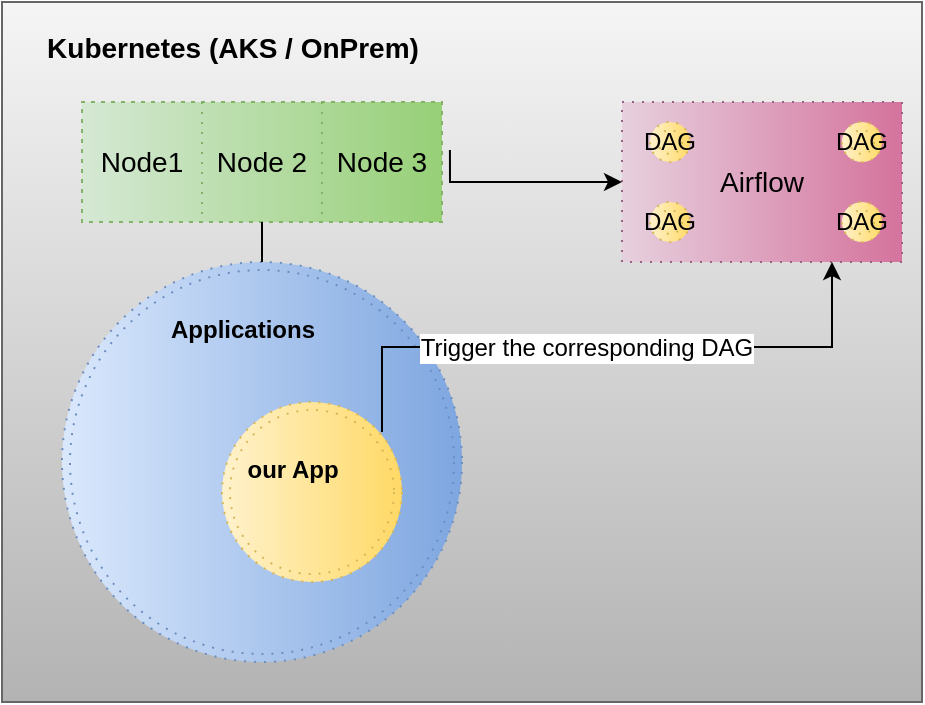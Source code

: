 <mxfile version="16.6.2" type="github">
  <diagram id="mIwNi9Hr0O3qaFUjUJp0" name="Page-1">
    <mxGraphModel dx="853" dy="648" grid="1" gridSize="10" guides="1" tooltips="1" connect="1" arrows="1" fold="1" page="1" pageScale="1" pageWidth="827" pageHeight="1169" math="0" shadow="0">
      <root>
        <mxCell id="0" />
        <mxCell id="1" parent="0" />
        <mxCell id="J7JKfiULfeazDq4PG8Th-1" value="" style="rounded=0;whiteSpace=wrap;html=1;fillColor=#f5f5f5;strokeColor=#666666;gradientColor=#b3b3b3;" parent="1" vertex="1">
          <mxGeometry x="50" y="120" width="460" height="350" as="geometry" />
        </mxCell>
        <mxCell id="kR7jz3Ybea96GFAlg0oj-2" value="&lt;font style=&quot;font-size: 14px&quot;&gt;Kubernetes (AKS / OnPrem)&lt;/font&gt;" style="text;strokeColor=none;fillColor=none;html=1;fontSize=24;fontStyle=1;verticalAlign=middle;align=center;" vertex="1" parent="1">
          <mxGeometry x="70" y="120" width="190" height="40" as="geometry" />
        </mxCell>
        <mxCell id="kR7jz3Ybea96GFAlg0oj-4" value="Airflow" style="html=1;whiteSpace=wrap;container=1;recursiveResize=0;collapsible=0;dashed=1;dashPattern=1 4;fontSize=14;fillColor=#e6d0de;gradientColor=#d5739d;gradientDirection=east;strokeColor=#996185;" vertex="1" parent="1">
          <mxGeometry x="360" y="170" width="140" height="80" as="geometry" />
        </mxCell>
        <mxCell id="kR7jz3Ybea96GFAlg0oj-32" value="DAG" style="ellipse;shape=doubleEllipse;whiteSpace=wrap;html=1;dashed=1;dashPattern=1 4;fontSize=12;fillColor=#fff2cc;gradientColor=#ffd966;gradientDirection=east;strokeColor=#d6b656;" vertex="1" parent="kR7jz3Ybea96GFAlg0oj-4">
          <mxGeometry x="14" y="50" width="20" height="20" as="geometry" />
        </mxCell>
        <mxCell id="kR7jz3Ybea96GFAlg0oj-29" value="DAG" style="ellipse;shape=doubleEllipse;whiteSpace=wrap;html=1;dashed=1;dashPattern=1 4;fontSize=12;fillColor=#fff2cc;gradientColor=#ffd966;gradientDirection=east;strokeColor=#d6b656;" vertex="1" parent="kR7jz3Ybea96GFAlg0oj-4">
          <mxGeometry x="14" y="10" width="20" height="20" as="geometry" />
        </mxCell>
        <mxCell id="kR7jz3Ybea96GFAlg0oj-24" value="DAG" style="ellipse;shape=doubleEllipse;whiteSpace=wrap;html=1;dashed=1;dashPattern=1 4;fontSize=12;fillColor=#fff2cc;gradientColor=#ffd966;gradientDirection=east;strokeColor=#d6b656;" vertex="1" parent="kR7jz3Ybea96GFAlg0oj-4">
          <mxGeometry x="110" y="50" width="20" height="20" as="geometry" />
        </mxCell>
        <mxCell id="kR7jz3Ybea96GFAlg0oj-38" value="DAG" style="ellipse;shape=doubleEllipse;whiteSpace=wrap;html=1;dashed=1;dashPattern=1 4;fontSize=12;fillColor=#fff2cc;gradientColor=#ffd966;gradientDirection=east;strokeColor=#d6b656;" vertex="1" parent="kR7jz3Ybea96GFAlg0oj-4">
          <mxGeometry x="110" y="10" width="20" height="20" as="geometry" />
        </mxCell>
        <mxCell id="kR7jz3Ybea96GFAlg0oj-34" value="" style="edgeStyle=orthogonalEdgeStyle;rounded=0;orthogonalLoop=1;jettySize=auto;html=1;fontSize=12;entryX=0;entryY=0.5;entryDx=0;entryDy=0;exitX=1.022;exitY=0.4;exitDx=0;exitDy=0;exitPerimeter=0;" edge="1" parent="1" source="kR7jz3Ybea96GFAlg0oj-7" target="kR7jz3Ybea96GFAlg0oj-4">
          <mxGeometry relative="1" as="geometry">
            <mxPoint x="400" y="200" as="targetPoint" />
            <Array as="points">
              <mxPoint x="274" y="210" />
            </Array>
          </mxGeometry>
        </mxCell>
        <mxCell id="kR7jz3Ybea96GFAlg0oj-6" value="" style="shape=table;html=1;whiteSpace=wrap;startSize=0;container=1;collapsible=0;childLayout=tableLayout;dashed=1;dashPattern=1 4;fontSize=14;fillColor=#d5e8d4;gradientColor=#97d077;gradientDirection=east;strokeColor=#82b366;" vertex="1" parent="1">
          <mxGeometry x="90" y="170" width="180" height="60" as="geometry" />
        </mxCell>
        <mxCell id="kR7jz3Ybea96GFAlg0oj-7" value="" style="shape=tableRow;horizontal=0;startSize=0;swimlaneHead=0;swimlaneBody=0;top=0;left=0;bottom=0;right=0;collapsible=0;dropTarget=0;fillColor=none;points=[[0,0.5],[1,0.5]];portConstraint=eastwest;dashed=1;dashPattern=1 4;fontSize=14;" vertex="1" parent="kR7jz3Ybea96GFAlg0oj-6">
          <mxGeometry width="180" height="60" as="geometry" />
        </mxCell>
        <mxCell id="kR7jz3Ybea96GFAlg0oj-8" value="Node1" style="shape=partialRectangle;html=1;whiteSpace=wrap;connectable=0;fillColor=none;top=0;left=0;bottom=0;right=0;overflow=hidden;dashed=1;dashPattern=1 4;fontSize=14;" vertex="1" parent="kR7jz3Ybea96GFAlg0oj-7">
          <mxGeometry width="60" height="60" as="geometry">
            <mxRectangle width="60" height="60" as="alternateBounds" />
          </mxGeometry>
        </mxCell>
        <mxCell id="kR7jz3Ybea96GFAlg0oj-9" value="Node 2" style="shape=partialRectangle;html=1;whiteSpace=wrap;connectable=0;fillColor=none;top=0;left=0;bottom=0;right=0;overflow=hidden;dashed=1;dashPattern=1 4;fontSize=14;" vertex="1" parent="kR7jz3Ybea96GFAlg0oj-7">
          <mxGeometry x="60" width="60" height="60" as="geometry">
            <mxRectangle width="60" height="60" as="alternateBounds" />
          </mxGeometry>
        </mxCell>
        <mxCell id="kR7jz3Ybea96GFAlg0oj-10" value="Node 3" style="shape=partialRectangle;html=1;whiteSpace=wrap;connectable=0;fillColor=none;top=0;left=0;bottom=0;right=0;overflow=hidden;dashed=1;dashPattern=1 4;fontSize=14;" vertex="1" parent="kR7jz3Ybea96GFAlg0oj-7">
          <mxGeometry x="120" width="60" height="60" as="geometry">
            <mxRectangle width="60" height="60" as="alternateBounds" />
          </mxGeometry>
        </mxCell>
        <mxCell id="kR7jz3Ybea96GFAlg0oj-19" value="" style="ellipse;shape=doubleEllipse;whiteSpace=wrap;html=1;aspect=fixed;dashed=1;dashPattern=1 4;fontSize=14;fillColor=#dae8fc;gradientColor=#7ea6e0;gradientDirection=east;strokeColor=#6c8ebf;" vertex="1" parent="1">
          <mxGeometry x="80" y="250" width="200" height="200" as="geometry" />
        </mxCell>
        <mxCell id="kR7jz3Ybea96GFAlg0oj-21" value="" style="ellipse;shape=doubleEllipse;whiteSpace=wrap;html=1;aspect=fixed;dashed=1;dashPattern=1 4;fontSize=14;fillColor=#fff2cc;gradientColor=#ffd966;gradientDirection=east;strokeColor=#d6b656;" vertex="1" parent="1">
          <mxGeometry x="160" y="320" width="90" height="90" as="geometry" />
        </mxCell>
        <mxCell id="kR7jz3Ybea96GFAlg0oj-22" value="&lt;font style=&quot;font-size: 12px&quot;&gt;Applications&lt;/font&gt;" style="text;strokeColor=none;fillColor=none;html=1;fontSize=24;fontStyle=1;verticalAlign=middle;align=center;dashed=1;dashPattern=1 4;" vertex="1" parent="1">
          <mxGeometry x="130" y="270" width="80" height="20" as="geometry" />
        </mxCell>
        <mxCell id="kR7jz3Ybea96GFAlg0oj-40" style="edgeStyle=orthogonalEdgeStyle;rounded=0;orthogonalLoop=1;jettySize=auto;html=1;exitX=1;exitY=0;exitDx=0;exitDy=0;entryX=0.75;entryY=1;entryDx=0;entryDy=0;fontSize=12;" edge="1" parent="1" source="kR7jz3Ybea96GFAlg0oj-23" target="kR7jz3Ybea96GFAlg0oj-4">
          <mxGeometry relative="1" as="geometry" />
        </mxCell>
        <mxCell id="kR7jz3Ybea96GFAlg0oj-41" value="Trigger the corresponding DAG" style="edgeLabel;html=1;align=center;verticalAlign=middle;resizable=0;points=[];fontSize=12;" vertex="1" connectable="0" parent="kR7jz3Ybea96GFAlg0oj-40">
          <mxGeometry x="-0.069" relative="1" as="geometry">
            <mxPoint as="offset" />
          </mxGeometry>
        </mxCell>
        <mxCell id="kR7jz3Ybea96GFAlg0oj-23" value="&lt;span style=&quot;font-size: 12px&quot;&gt;our App&lt;/span&gt;" style="text;strokeColor=none;fillColor=none;html=1;fontSize=24;fontStyle=1;verticalAlign=middle;align=center;dashed=1;dashPattern=1 4;" vertex="1" parent="1">
          <mxGeometry x="150" y="335" width="90" height="30" as="geometry" />
        </mxCell>
        <mxCell id="kR7jz3Ybea96GFAlg0oj-28" value="" style="endArrow=none;html=1;rounded=0;fontSize=12;exitX=0.5;exitY=0;exitDx=0;exitDy=0;" edge="1" parent="1" source="kR7jz3Ybea96GFAlg0oj-19">
          <mxGeometry width="50" height="50" relative="1" as="geometry">
            <mxPoint x="470" y="360" as="sourcePoint" />
            <mxPoint x="180" y="230" as="targetPoint" />
          </mxGeometry>
        </mxCell>
      </root>
    </mxGraphModel>
  </diagram>
</mxfile>
